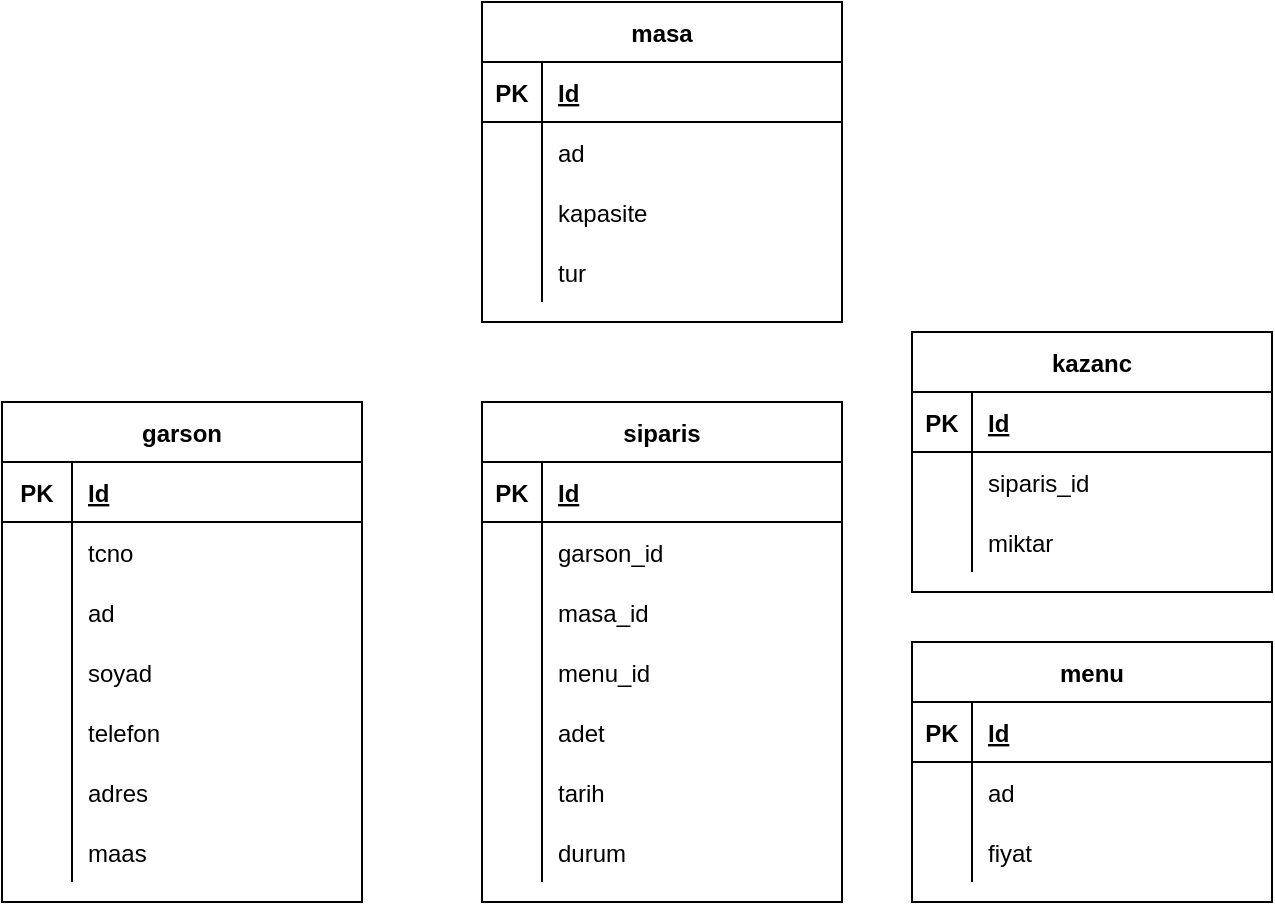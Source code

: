 <mxfile version="14.5.1" type="device"><diagram id="InQTYmhoPLjjVRZA5DDi" name="Page-1"><mxGraphModel dx="1386" dy="824" grid="1" gridSize="10" guides="1" tooltips="1" connect="1" arrows="1" fold="1" page="1" pageScale="1" pageWidth="1600" pageHeight="900" math="0" shadow="0"><root><mxCell id="0"/><mxCell id="1" parent="0"/><mxCell id="bgMeOgct7TitwYS5S33O-1" value="menu" style="shape=table;startSize=30;container=1;collapsible=1;childLayout=tableLayout;fixedRows=1;rowLines=0;fontStyle=1;align=center;resizeLast=1;" vertex="1" parent="1"><mxGeometry x="930" y="515" width="180" height="130" as="geometry"/></mxCell><mxCell id="bgMeOgct7TitwYS5S33O-2" value="" style="shape=partialRectangle;collapsible=0;dropTarget=0;pointerEvents=0;fillColor=none;top=0;left=0;bottom=1;right=0;points=[[0,0.5],[1,0.5]];portConstraint=eastwest;" vertex="1" parent="bgMeOgct7TitwYS5S33O-1"><mxGeometry y="30" width="180" height="30" as="geometry"/></mxCell><mxCell id="bgMeOgct7TitwYS5S33O-3" value="PK" style="shape=partialRectangle;connectable=0;fillColor=none;top=0;left=0;bottom=0;right=0;fontStyle=1;overflow=hidden;" vertex="1" parent="bgMeOgct7TitwYS5S33O-2"><mxGeometry width="30" height="30" as="geometry"/></mxCell><mxCell id="bgMeOgct7TitwYS5S33O-4" value="Id" style="shape=partialRectangle;connectable=0;fillColor=none;top=0;left=0;bottom=0;right=0;align=left;spacingLeft=6;fontStyle=5;overflow=hidden;" vertex="1" parent="bgMeOgct7TitwYS5S33O-2"><mxGeometry x="30" width="150" height="30" as="geometry"/></mxCell><mxCell id="bgMeOgct7TitwYS5S33O-5" value="" style="shape=partialRectangle;collapsible=0;dropTarget=0;pointerEvents=0;fillColor=none;top=0;left=0;bottom=0;right=0;points=[[0,0.5],[1,0.5]];portConstraint=eastwest;" vertex="1" parent="bgMeOgct7TitwYS5S33O-1"><mxGeometry y="60" width="180" height="30" as="geometry"/></mxCell><mxCell id="bgMeOgct7TitwYS5S33O-6" value="" style="shape=partialRectangle;connectable=0;fillColor=none;top=0;left=0;bottom=0;right=0;editable=1;overflow=hidden;" vertex="1" parent="bgMeOgct7TitwYS5S33O-5"><mxGeometry width="30" height="30" as="geometry"/></mxCell><mxCell id="bgMeOgct7TitwYS5S33O-7" value="ad" style="shape=partialRectangle;connectable=0;fillColor=none;top=0;left=0;bottom=0;right=0;align=left;spacingLeft=6;overflow=hidden;" vertex="1" parent="bgMeOgct7TitwYS5S33O-5"><mxGeometry x="30" width="150" height="30" as="geometry"/></mxCell><mxCell id="bgMeOgct7TitwYS5S33O-8" value="" style="shape=partialRectangle;collapsible=0;dropTarget=0;pointerEvents=0;fillColor=none;top=0;left=0;bottom=0;right=0;points=[[0,0.5],[1,0.5]];portConstraint=eastwest;" vertex="1" parent="bgMeOgct7TitwYS5S33O-1"><mxGeometry y="90" width="180" height="30" as="geometry"/></mxCell><mxCell id="bgMeOgct7TitwYS5S33O-9" value="" style="shape=partialRectangle;connectable=0;fillColor=none;top=0;left=0;bottom=0;right=0;editable=1;overflow=hidden;" vertex="1" parent="bgMeOgct7TitwYS5S33O-8"><mxGeometry width="30" height="30" as="geometry"/></mxCell><mxCell id="bgMeOgct7TitwYS5S33O-10" value="fiyat" style="shape=partialRectangle;connectable=0;fillColor=none;top=0;left=0;bottom=0;right=0;align=left;spacingLeft=6;overflow=hidden;" vertex="1" parent="bgMeOgct7TitwYS5S33O-8"><mxGeometry x="30" width="150" height="30" as="geometry"/></mxCell><mxCell id="bgMeOgct7TitwYS5S33O-14" value="garson" style="shape=table;startSize=30;container=1;collapsible=1;childLayout=tableLayout;fixedRows=1;rowLines=0;fontStyle=1;align=center;resizeLast=1;" vertex="1" parent="1"><mxGeometry x="475" y="395" width="180" height="250" as="geometry"/></mxCell><mxCell id="bgMeOgct7TitwYS5S33O-15" value="" style="shape=partialRectangle;collapsible=0;dropTarget=0;pointerEvents=0;fillColor=none;top=0;left=0;bottom=1;right=0;points=[[0,0.5],[1,0.5]];portConstraint=eastwest;" vertex="1" parent="bgMeOgct7TitwYS5S33O-14"><mxGeometry y="30" width="180" height="30" as="geometry"/></mxCell><mxCell id="bgMeOgct7TitwYS5S33O-16" value="PK" style="shape=partialRectangle;connectable=0;fillColor=none;top=0;left=0;bottom=0;right=0;fontStyle=1;overflow=hidden;" vertex="1" parent="bgMeOgct7TitwYS5S33O-15"><mxGeometry width="35" height="30" as="geometry"/></mxCell><mxCell id="bgMeOgct7TitwYS5S33O-17" value="Id" style="shape=partialRectangle;connectable=0;fillColor=none;top=0;left=0;bottom=0;right=0;align=left;spacingLeft=6;fontStyle=5;overflow=hidden;" vertex="1" parent="bgMeOgct7TitwYS5S33O-15"><mxGeometry x="35" width="145" height="30" as="geometry"/></mxCell><mxCell id="bgMeOgct7TitwYS5S33O-18" value="" style="shape=partialRectangle;collapsible=0;dropTarget=0;pointerEvents=0;fillColor=none;top=0;left=0;bottom=0;right=0;points=[[0,0.5],[1,0.5]];portConstraint=eastwest;" vertex="1" parent="bgMeOgct7TitwYS5S33O-14"><mxGeometry y="60" width="180" height="30" as="geometry"/></mxCell><mxCell id="bgMeOgct7TitwYS5S33O-19" value="" style="shape=partialRectangle;connectable=0;fillColor=none;top=0;left=0;bottom=0;right=0;editable=1;overflow=hidden;" vertex="1" parent="bgMeOgct7TitwYS5S33O-18"><mxGeometry width="35" height="30" as="geometry"/></mxCell><mxCell id="bgMeOgct7TitwYS5S33O-20" value="tcno" style="shape=partialRectangle;connectable=0;fillColor=none;top=0;left=0;bottom=0;right=0;align=left;spacingLeft=6;overflow=hidden;" vertex="1" parent="bgMeOgct7TitwYS5S33O-18"><mxGeometry x="35" width="145" height="30" as="geometry"/></mxCell><mxCell id="bgMeOgct7TitwYS5S33O-21" value="" style="shape=partialRectangle;collapsible=0;dropTarget=0;pointerEvents=0;fillColor=none;top=0;left=0;bottom=0;right=0;points=[[0,0.5],[1,0.5]];portConstraint=eastwest;" vertex="1" parent="bgMeOgct7TitwYS5S33O-14"><mxGeometry y="90" width="180" height="30" as="geometry"/></mxCell><mxCell id="bgMeOgct7TitwYS5S33O-22" value="" style="shape=partialRectangle;connectable=0;fillColor=none;top=0;left=0;bottom=0;right=0;editable=1;overflow=hidden;" vertex="1" parent="bgMeOgct7TitwYS5S33O-21"><mxGeometry width="35" height="30" as="geometry"/></mxCell><mxCell id="bgMeOgct7TitwYS5S33O-23" value="ad" style="shape=partialRectangle;connectable=0;fillColor=none;top=0;left=0;bottom=0;right=0;align=left;spacingLeft=6;overflow=hidden;" vertex="1" parent="bgMeOgct7TitwYS5S33O-21"><mxGeometry x="35" width="145" height="30" as="geometry"/></mxCell><mxCell id="bgMeOgct7TitwYS5S33O-24" value="" style="shape=partialRectangle;collapsible=0;dropTarget=0;pointerEvents=0;fillColor=none;top=0;left=0;bottom=0;right=0;points=[[0,0.5],[1,0.5]];portConstraint=eastwest;" vertex="1" parent="bgMeOgct7TitwYS5S33O-14"><mxGeometry y="120" width="180" height="30" as="geometry"/></mxCell><mxCell id="bgMeOgct7TitwYS5S33O-25" value="" style="shape=partialRectangle;connectable=0;fillColor=none;top=0;left=0;bottom=0;right=0;editable=1;overflow=hidden;" vertex="1" parent="bgMeOgct7TitwYS5S33O-24"><mxGeometry width="35" height="30" as="geometry"/></mxCell><mxCell id="bgMeOgct7TitwYS5S33O-26" value="soyad" style="shape=partialRectangle;connectable=0;fillColor=none;top=0;left=0;bottom=0;right=0;align=left;spacingLeft=6;overflow=hidden;" vertex="1" parent="bgMeOgct7TitwYS5S33O-24"><mxGeometry x="35" width="145" height="30" as="geometry"/></mxCell><mxCell id="bgMeOgct7TitwYS5S33O-33" value="" style="shape=partialRectangle;collapsible=0;dropTarget=0;pointerEvents=0;fillColor=none;top=0;left=0;bottom=0;right=0;points=[[0,0.5],[1,0.5]];portConstraint=eastwest;" vertex="1" parent="bgMeOgct7TitwYS5S33O-14"><mxGeometry y="150" width="180" height="30" as="geometry"/></mxCell><mxCell id="bgMeOgct7TitwYS5S33O-34" value="" style="shape=partialRectangle;connectable=0;fillColor=none;top=0;left=0;bottom=0;right=0;editable=1;overflow=hidden;" vertex="1" parent="bgMeOgct7TitwYS5S33O-33"><mxGeometry width="35" height="30" as="geometry"/></mxCell><mxCell id="bgMeOgct7TitwYS5S33O-35" value="telefon" style="shape=partialRectangle;connectable=0;fillColor=none;top=0;left=0;bottom=0;right=0;align=left;spacingLeft=6;overflow=hidden;" vertex="1" parent="bgMeOgct7TitwYS5S33O-33"><mxGeometry x="35" width="145" height="30" as="geometry"/></mxCell><mxCell id="bgMeOgct7TitwYS5S33O-36" value="" style="shape=partialRectangle;collapsible=0;dropTarget=0;pointerEvents=0;fillColor=none;top=0;left=0;bottom=0;right=0;points=[[0,0.5],[1,0.5]];portConstraint=eastwest;" vertex="1" parent="bgMeOgct7TitwYS5S33O-14"><mxGeometry y="180" width="180" height="30" as="geometry"/></mxCell><mxCell id="bgMeOgct7TitwYS5S33O-37" value="" style="shape=partialRectangle;connectable=0;fillColor=none;top=0;left=0;bottom=0;right=0;editable=1;overflow=hidden;" vertex="1" parent="bgMeOgct7TitwYS5S33O-36"><mxGeometry width="35" height="30" as="geometry"/></mxCell><mxCell id="bgMeOgct7TitwYS5S33O-38" value="adres" style="shape=partialRectangle;connectable=0;fillColor=none;top=0;left=0;bottom=0;right=0;align=left;spacingLeft=6;overflow=hidden;" vertex="1" parent="bgMeOgct7TitwYS5S33O-36"><mxGeometry x="35" width="145" height="30" as="geometry"/></mxCell><mxCell id="bgMeOgct7TitwYS5S33O-39" value="" style="shape=partialRectangle;collapsible=0;dropTarget=0;pointerEvents=0;fillColor=none;top=0;left=0;bottom=0;right=0;points=[[0,0.5],[1,0.5]];portConstraint=eastwest;" vertex="1" parent="bgMeOgct7TitwYS5S33O-14"><mxGeometry y="210" width="180" height="30" as="geometry"/></mxCell><mxCell id="bgMeOgct7TitwYS5S33O-40" value="" style="shape=partialRectangle;connectable=0;fillColor=none;top=0;left=0;bottom=0;right=0;editable=1;overflow=hidden;" vertex="1" parent="bgMeOgct7TitwYS5S33O-39"><mxGeometry width="35" height="30" as="geometry"/></mxCell><mxCell id="bgMeOgct7TitwYS5S33O-41" value="maas" style="shape=partialRectangle;connectable=0;fillColor=none;top=0;left=0;bottom=0;right=0;align=left;spacingLeft=6;overflow=hidden;" vertex="1" parent="bgMeOgct7TitwYS5S33O-39"><mxGeometry x="35" width="145" height="30" as="geometry"/></mxCell><mxCell id="bgMeOgct7TitwYS5S33O-42" value="masa" style="shape=table;startSize=30;container=1;collapsible=1;childLayout=tableLayout;fixedRows=1;rowLines=0;fontStyle=1;align=center;resizeLast=1;" vertex="1" parent="1"><mxGeometry x="715" y="195" width="180" height="160" as="geometry"/></mxCell><mxCell id="bgMeOgct7TitwYS5S33O-43" value="" style="shape=partialRectangle;collapsible=0;dropTarget=0;pointerEvents=0;fillColor=none;top=0;left=0;bottom=1;right=0;points=[[0,0.5],[1,0.5]];portConstraint=eastwest;" vertex="1" parent="bgMeOgct7TitwYS5S33O-42"><mxGeometry y="30" width="180" height="30" as="geometry"/></mxCell><mxCell id="bgMeOgct7TitwYS5S33O-44" value="PK" style="shape=partialRectangle;connectable=0;fillColor=none;top=0;left=0;bottom=0;right=0;fontStyle=1;overflow=hidden;" vertex="1" parent="bgMeOgct7TitwYS5S33O-43"><mxGeometry width="30" height="30" as="geometry"/></mxCell><mxCell id="bgMeOgct7TitwYS5S33O-45" value="Id" style="shape=partialRectangle;connectable=0;fillColor=none;top=0;left=0;bottom=0;right=0;align=left;spacingLeft=6;fontStyle=5;overflow=hidden;" vertex="1" parent="bgMeOgct7TitwYS5S33O-43"><mxGeometry x="30" width="150" height="30" as="geometry"/></mxCell><mxCell id="bgMeOgct7TitwYS5S33O-46" value="" style="shape=partialRectangle;collapsible=0;dropTarget=0;pointerEvents=0;fillColor=none;top=0;left=0;bottom=0;right=0;points=[[0,0.5],[1,0.5]];portConstraint=eastwest;" vertex="1" parent="bgMeOgct7TitwYS5S33O-42"><mxGeometry y="60" width="180" height="30" as="geometry"/></mxCell><mxCell id="bgMeOgct7TitwYS5S33O-47" value="" style="shape=partialRectangle;connectable=0;fillColor=none;top=0;left=0;bottom=0;right=0;editable=1;overflow=hidden;" vertex="1" parent="bgMeOgct7TitwYS5S33O-46"><mxGeometry width="30" height="30" as="geometry"/></mxCell><mxCell id="bgMeOgct7TitwYS5S33O-48" value="ad" style="shape=partialRectangle;connectable=0;fillColor=none;top=0;left=0;bottom=0;right=0;align=left;spacingLeft=6;overflow=hidden;" vertex="1" parent="bgMeOgct7TitwYS5S33O-46"><mxGeometry x="30" width="150" height="30" as="geometry"/></mxCell><mxCell id="bgMeOgct7TitwYS5S33O-49" value="" style="shape=partialRectangle;collapsible=0;dropTarget=0;pointerEvents=0;fillColor=none;top=0;left=0;bottom=0;right=0;points=[[0,0.5],[1,0.5]];portConstraint=eastwest;" vertex="1" parent="bgMeOgct7TitwYS5S33O-42"><mxGeometry y="90" width="180" height="30" as="geometry"/></mxCell><mxCell id="bgMeOgct7TitwYS5S33O-50" value="" style="shape=partialRectangle;connectable=0;fillColor=none;top=0;left=0;bottom=0;right=0;editable=1;overflow=hidden;" vertex="1" parent="bgMeOgct7TitwYS5S33O-49"><mxGeometry width="30" height="30" as="geometry"/></mxCell><mxCell id="bgMeOgct7TitwYS5S33O-51" value="kapasite" style="shape=partialRectangle;connectable=0;fillColor=none;top=0;left=0;bottom=0;right=0;align=left;spacingLeft=6;overflow=hidden;" vertex="1" parent="bgMeOgct7TitwYS5S33O-49"><mxGeometry x="30" width="150" height="30" as="geometry"/></mxCell><mxCell id="bgMeOgct7TitwYS5S33O-77" value="" style="shape=partialRectangle;collapsible=0;dropTarget=0;pointerEvents=0;fillColor=none;top=0;left=0;bottom=0;right=0;points=[[0,0.5],[1,0.5]];portConstraint=eastwest;" vertex="1" parent="bgMeOgct7TitwYS5S33O-42"><mxGeometry y="120" width="180" height="30" as="geometry"/></mxCell><mxCell id="bgMeOgct7TitwYS5S33O-78" value="" style="shape=partialRectangle;connectable=0;fillColor=none;top=0;left=0;bottom=0;right=0;editable=1;overflow=hidden;" vertex="1" parent="bgMeOgct7TitwYS5S33O-77"><mxGeometry width="30" height="30" as="geometry"/></mxCell><mxCell id="bgMeOgct7TitwYS5S33O-79" value="tur" style="shape=partialRectangle;connectable=0;fillColor=none;top=0;left=0;bottom=0;right=0;align=left;spacingLeft=6;overflow=hidden;" vertex="1" parent="bgMeOgct7TitwYS5S33O-77"><mxGeometry x="30" width="150" height="30" as="geometry"/></mxCell><mxCell id="bgMeOgct7TitwYS5S33O-58" value="siparis" style="shape=table;startSize=30;container=1;collapsible=1;childLayout=tableLayout;fixedRows=1;rowLines=0;fontStyle=1;align=center;resizeLast=1;" vertex="1" parent="1"><mxGeometry x="715" y="395" width="180" height="250" as="geometry"/></mxCell><mxCell id="bgMeOgct7TitwYS5S33O-59" value="" style="shape=partialRectangle;collapsible=0;dropTarget=0;pointerEvents=0;fillColor=none;top=0;left=0;bottom=1;right=0;points=[[0,0.5],[1,0.5]];portConstraint=eastwest;" vertex="1" parent="bgMeOgct7TitwYS5S33O-58"><mxGeometry y="30" width="180" height="30" as="geometry"/></mxCell><mxCell id="bgMeOgct7TitwYS5S33O-60" value="PK" style="shape=partialRectangle;connectable=0;fillColor=none;top=0;left=0;bottom=0;right=0;fontStyle=1;overflow=hidden;" vertex="1" parent="bgMeOgct7TitwYS5S33O-59"><mxGeometry width="30" height="30" as="geometry"/></mxCell><mxCell id="bgMeOgct7TitwYS5S33O-61" value="Id" style="shape=partialRectangle;connectable=0;fillColor=none;top=0;left=0;bottom=0;right=0;align=left;spacingLeft=6;fontStyle=5;overflow=hidden;" vertex="1" parent="bgMeOgct7TitwYS5S33O-59"><mxGeometry x="30" width="150" height="30" as="geometry"/></mxCell><mxCell id="bgMeOgct7TitwYS5S33O-62" value="" style="shape=partialRectangle;collapsible=0;dropTarget=0;pointerEvents=0;fillColor=none;top=0;left=0;bottom=0;right=0;points=[[0,0.5],[1,0.5]];portConstraint=eastwest;" vertex="1" parent="bgMeOgct7TitwYS5S33O-58"><mxGeometry y="60" width="180" height="30" as="geometry"/></mxCell><mxCell id="bgMeOgct7TitwYS5S33O-63" value="" style="shape=partialRectangle;connectable=0;fillColor=none;top=0;left=0;bottom=0;right=0;editable=1;overflow=hidden;" vertex="1" parent="bgMeOgct7TitwYS5S33O-62"><mxGeometry width="30" height="30" as="geometry"/></mxCell><mxCell id="bgMeOgct7TitwYS5S33O-64" value="garson_id" style="shape=partialRectangle;connectable=0;fillColor=none;top=0;left=0;bottom=0;right=0;align=left;spacingLeft=6;overflow=hidden;" vertex="1" parent="bgMeOgct7TitwYS5S33O-62"><mxGeometry x="30" width="150" height="30" as="geometry"/></mxCell><mxCell id="bgMeOgct7TitwYS5S33O-65" value="" style="shape=partialRectangle;collapsible=0;dropTarget=0;pointerEvents=0;fillColor=none;top=0;left=0;bottom=0;right=0;points=[[0,0.5],[1,0.5]];portConstraint=eastwest;" vertex="1" parent="bgMeOgct7TitwYS5S33O-58"><mxGeometry y="90" width="180" height="30" as="geometry"/></mxCell><mxCell id="bgMeOgct7TitwYS5S33O-66" value="" style="shape=partialRectangle;connectable=0;fillColor=none;top=0;left=0;bottom=0;right=0;editable=1;overflow=hidden;" vertex="1" parent="bgMeOgct7TitwYS5S33O-65"><mxGeometry width="30" height="30" as="geometry"/></mxCell><mxCell id="bgMeOgct7TitwYS5S33O-67" value="masa_id" style="shape=partialRectangle;connectable=0;fillColor=none;top=0;left=0;bottom=0;right=0;align=left;spacingLeft=6;overflow=hidden;" vertex="1" parent="bgMeOgct7TitwYS5S33O-65"><mxGeometry x="30" width="150" height="30" as="geometry"/></mxCell><mxCell id="bgMeOgct7TitwYS5S33O-68" value="" style="shape=partialRectangle;collapsible=0;dropTarget=0;pointerEvents=0;fillColor=none;top=0;left=0;bottom=0;right=0;points=[[0,0.5],[1,0.5]];portConstraint=eastwest;" vertex="1" parent="bgMeOgct7TitwYS5S33O-58"><mxGeometry y="120" width="180" height="30" as="geometry"/></mxCell><mxCell id="bgMeOgct7TitwYS5S33O-69" value="" style="shape=partialRectangle;connectable=0;fillColor=none;top=0;left=0;bottom=0;right=0;editable=1;overflow=hidden;" vertex="1" parent="bgMeOgct7TitwYS5S33O-68"><mxGeometry width="30" height="30" as="geometry"/></mxCell><mxCell id="bgMeOgct7TitwYS5S33O-70" value="menu_id" style="shape=partialRectangle;connectable=0;fillColor=none;top=0;left=0;bottom=0;right=0;align=left;spacingLeft=6;overflow=hidden;" vertex="1" parent="bgMeOgct7TitwYS5S33O-68"><mxGeometry x="30" width="150" height="30" as="geometry"/></mxCell><mxCell id="bgMeOgct7TitwYS5S33O-71" value="" style="shape=partialRectangle;collapsible=0;dropTarget=0;pointerEvents=0;fillColor=none;top=0;left=0;bottom=0;right=0;points=[[0,0.5],[1,0.5]];portConstraint=eastwest;" vertex="1" parent="bgMeOgct7TitwYS5S33O-58"><mxGeometry y="150" width="180" height="30" as="geometry"/></mxCell><mxCell id="bgMeOgct7TitwYS5S33O-72" value="" style="shape=partialRectangle;connectable=0;fillColor=none;top=0;left=0;bottom=0;right=0;editable=1;overflow=hidden;" vertex="1" parent="bgMeOgct7TitwYS5S33O-71"><mxGeometry width="30" height="30" as="geometry"/></mxCell><mxCell id="bgMeOgct7TitwYS5S33O-73" value="adet" style="shape=partialRectangle;connectable=0;fillColor=none;top=0;left=0;bottom=0;right=0;align=left;spacingLeft=6;overflow=hidden;" vertex="1" parent="bgMeOgct7TitwYS5S33O-71"><mxGeometry x="30" width="150" height="30" as="geometry"/></mxCell><mxCell id="bgMeOgct7TitwYS5S33O-74" value="" style="shape=partialRectangle;collapsible=0;dropTarget=0;pointerEvents=0;fillColor=none;top=0;left=0;bottom=0;right=0;points=[[0,0.5],[1,0.5]];portConstraint=eastwest;" vertex="1" parent="bgMeOgct7TitwYS5S33O-58"><mxGeometry y="180" width="180" height="30" as="geometry"/></mxCell><mxCell id="bgMeOgct7TitwYS5S33O-75" value="" style="shape=partialRectangle;connectable=0;fillColor=none;top=0;left=0;bottom=0;right=0;editable=1;overflow=hidden;" vertex="1" parent="bgMeOgct7TitwYS5S33O-74"><mxGeometry width="30" height="30" as="geometry"/></mxCell><mxCell id="bgMeOgct7TitwYS5S33O-76" value="tarih" style="shape=partialRectangle;connectable=0;fillColor=none;top=0;left=0;bottom=0;right=0;align=left;spacingLeft=6;overflow=hidden;" vertex="1" parent="bgMeOgct7TitwYS5S33O-74"><mxGeometry x="30" width="150" height="30" as="geometry"/></mxCell><mxCell id="bgMeOgct7TitwYS5S33O-99" value="" style="shape=partialRectangle;collapsible=0;dropTarget=0;pointerEvents=0;fillColor=none;top=0;left=0;bottom=0;right=0;points=[[0,0.5],[1,0.5]];portConstraint=eastwest;" vertex="1" parent="bgMeOgct7TitwYS5S33O-58"><mxGeometry y="210" width="180" height="30" as="geometry"/></mxCell><mxCell id="bgMeOgct7TitwYS5S33O-100" value="" style="shape=partialRectangle;connectable=0;fillColor=none;top=0;left=0;bottom=0;right=0;editable=1;overflow=hidden;" vertex="1" parent="bgMeOgct7TitwYS5S33O-99"><mxGeometry width="30" height="30" as="geometry"/></mxCell><mxCell id="bgMeOgct7TitwYS5S33O-101" value="durum" style="shape=partialRectangle;connectable=0;fillColor=none;top=0;left=0;bottom=0;right=0;align=left;spacingLeft=6;overflow=hidden;" vertex="1" parent="bgMeOgct7TitwYS5S33O-99"><mxGeometry x="30" width="150" height="30" as="geometry"/></mxCell><mxCell id="bgMeOgct7TitwYS5S33O-80" value="kazanc" style="shape=table;startSize=30;container=1;collapsible=1;childLayout=tableLayout;fixedRows=1;rowLines=0;fontStyle=1;align=center;resizeLast=1;" vertex="1" parent="1"><mxGeometry x="930" y="360" width="180" height="130" as="geometry"/></mxCell><mxCell id="bgMeOgct7TitwYS5S33O-81" value="" style="shape=partialRectangle;collapsible=0;dropTarget=0;pointerEvents=0;fillColor=none;top=0;left=0;bottom=1;right=0;points=[[0,0.5],[1,0.5]];portConstraint=eastwest;" vertex="1" parent="bgMeOgct7TitwYS5S33O-80"><mxGeometry y="30" width="180" height="30" as="geometry"/></mxCell><mxCell id="bgMeOgct7TitwYS5S33O-82" value="PK" style="shape=partialRectangle;connectable=0;fillColor=none;top=0;left=0;bottom=0;right=0;fontStyle=1;overflow=hidden;" vertex="1" parent="bgMeOgct7TitwYS5S33O-81"><mxGeometry width="30" height="30" as="geometry"/></mxCell><mxCell id="bgMeOgct7TitwYS5S33O-83" value="Id" style="shape=partialRectangle;connectable=0;fillColor=none;top=0;left=0;bottom=0;right=0;align=left;spacingLeft=6;fontStyle=5;overflow=hidden;" vertex="1" parent="bgMeOgct7TitwYS5S33O-81"><mxGeometry x="30" width="150" height="30" as="geometry"/></mxCell><mxCell id="bgMeOgct7TitwYS5S33O-84" value="" style="shape=partialRectangle;collapsible=0;dropTarget=0;pointerEvents=0;fillColor=none;top=0;left=0;bottom=0;right=0;points=[[0,0.5],[1,0.5]];portConstraint=eastwest;" vertex="1" parent="bgMeOgct7TitwYS5S33O-80"><mxGeometry y="60" width="180" height="30" as="geometry"/></mxCell><mxCell id="bgMeOgct7TitwYS5S33O-85" value="" style="shape=partialRectangle;connectable=0;fillColor=none;top=0;left=0;bottom=0;right=0;editable=1;overflow=hidden;" vertex="1" parent="bgMeOgct7TitwYS5S33O-84"><mxGeometry width="30" height="30" as="geometry"/></mxCell><mxCell id="bgMeOgct7TitwYS5S33O-86" value="siparis_id" style="shape=partialRectangle;connectable=0;fillColor=none;top=0;left=0;bottom=0;right=0;align=left;spacingLeft=6;overflow=hidden;" vertex="1" parent="bgMeOgct7TitwYS5S33O-84"><mxGeometry x="30" width="150" height="30" as="geometry"/></mxCell><mxCell id="bgMeOgct7TitwYS5S33O-87" value="" style="shape=partialRectangle;collapsible=0;dropTarget=0;pointerEvents=0;fillColor=none;top=0;left=0;bottom=0;right=0;points=[[0,0.5],[1,0.5]];portConstraint=eastwest;" vertex="1" parent="bgMeOgct7TitwYS5S33O-80"><mxGeometry y="90" width="180" height="30" as="geometry"/></mxCell><mxCell id="bgMeOgct7TitwYS5S33O-88" value="" style="shape=partialRectangle;connectable=0;fillColor=none;top=0;left=0;bottom=0;right=0;editable=1;overflow=hidden;" vertex="1" parent="bgMeOgct7TitwYS5S33O-87"><mxGeometry width="30" height="30" as="geometry"/></mxCell><mxCell id="bgMeOgct7TitwYS5S33O-89" value="miktar" style="shape=partialRectangle;connectable=0;fillColor=none;top=0;left=0;bottom=0;right=0;align=left;spacingLeft=6;overflow=hidden;" vertex="1" parent="bgMeOgct7TitwYS5S33O-87"><mxGeometry x="30" width="150" height="30" as="geometry"/></mxCell></root></mxGraphModel></diagram></mxfile>